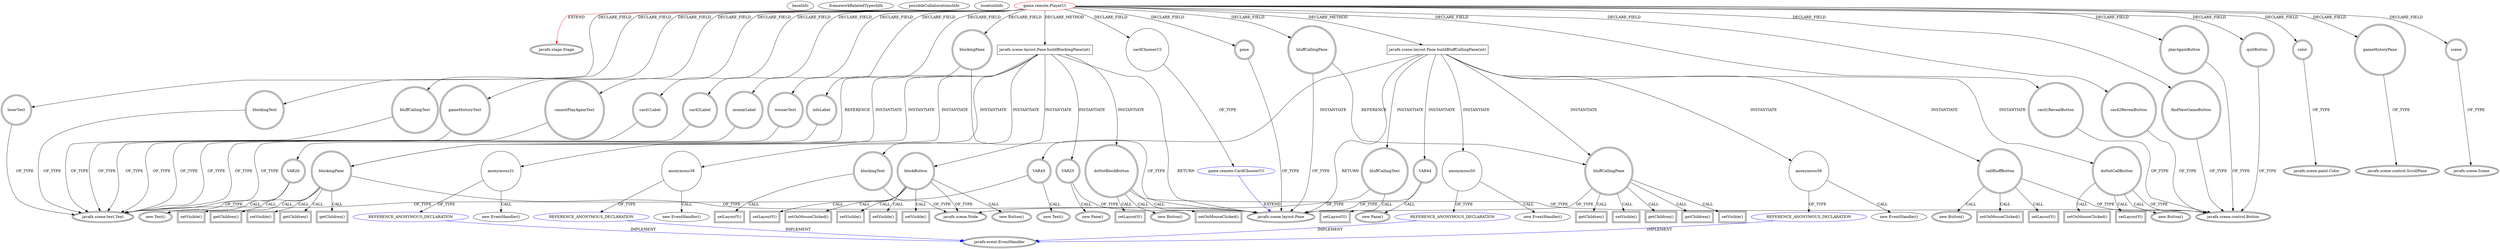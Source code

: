 digraph {
baseInfo[graphId=579,category="extension_graph",isAnonymous=false,possibleRelation=true]
frameworkRelatedTypesInfo[0="javafx.stage.Stage"]
possibleCollaborationsInfo[0="579~FIELD_DECLARATION-~javafx.stage.Stage ~javafx.scene.layout.Pane ~false~false",1="579~CLIENT_METHOD_DECLARATION-INSTANTIATION-~javafx.stage.Stage ~javafx.event.EventHandler ~false~true"]
locationInfo[projectName="JCake-CoupGameProgram",filePath="/JCake-CoupGameProgram/CoupGameProgram-master/src/game/remote/PlayerUi.java",contextSignature="PlayerUi",graphId="579"]
0[label="game.remote.PlayerUi",vertexType="ROOT_CLIENT_CLASS_DECLARATION",isFrameworkType=false,color=red]
1[label="javafx.stage.Stage",vertexType="FRAMEWORK_CLASS_TYPE",isFrameworkType=true,peripheries=2]
2[label="blockingPane",vertexType="FIELD_DECLARATION",isFrameworkType=true,peripheries=2,shape=circle]
3[label="javafx.scene.layout.Pane",vertexType="FRAMEWORK_CLASS_TYPE",isFrameworkType=true,peripheries=2]
4[label="blockingText",vertexType="FIELD_DECLARATION",isFrameworkType=true,peripheries=2,shape=circle]
5[label="javafx.scene.text.Text",vertexType="FRAMEWORK_CLASS_TYPE",isFrameworkType=true,peripheries=2]
6[label="bluffCallingPane",vertexType="FIELD_DECLARATION",isFrameworkType=true,peripheries=2,shape=circle]
8[label="bluffCallingText",vertexType="FIELD_DECLARATION",isFrameworkType=true,peripheries=2,shape=circle]
10[label="cannotPlayAgainText",vertexType="FIELD_DECLARATION",isFrameworkType=true,peripheries=2,shape=circle]
12[label="card1Label",vertexType="FIELD_DECLARATION",isFrameworkType=true,peripheries=2,shape=circle]
14[label="card1RevealButton",vertexType="FIELD_DECLARATION",isFrameworkType=true,peripheries=2,shape=circle]
15[label="javafx.scene.control.Button",vertexType="FRAMEWORK_CLASS_TYPE",isFrameworkType=true,peripheries=2]
16[label="card2Label",vertexType="FIELD_DECLARATION",isFrameworkType=true,peripheries=2,shape=circle]
18[label="card2RevealButton",vertexType="FIELD_DECLARATION",isFrameworkType=true,peripheries=2,shape=circle]
20[label="cardChooserUI",vertexType="FIELD_DECLARATION",isFrameworkType=false,shape=circle]
21[label="game.remote.CardChooserUI",vertexType="REFERENCE_CLIENT_CLASS_DECLARATION",isFrameworkType=false,color=blue]
23[label="color",vertexType="FIELD_DECLARATION",isFrameworkType=true,peripheries=2,shape=circle]
24[label="javafx.scene.paint.Color",vertexType="FRAMEWORK_CLASS_TYPE",isFrameworkType=true,peripheries=2]
25[label="findNewGameButton",vertexType="FIELD_DECLARATION",isFrameworkType=true,peripheries=2,shape=circle]
27[label="gameHistoryPane",vertexType="FIELD_DECLARATION",isFrameworkType=true,peripheries=2,shape=circle]
28[label="javafx.scene.control.ScrollPane",vertexType="FRAMEWORK_CLASS_TYPE",isFrameworkType=true,peripheries=2]
29[label="gameHistoryText",vertexType="FIELD_DECLARATION",isFrameworkType=true,peripheries=2,shape=circle]
31[label="infoLabel",vertexType="FIELD_DECLARATION",isFrameworkType=true,peripheries=2,shape=circle]
33[label="loserText",vertexType="FIELD_DECLARATION",isFrameworkType=true,peripheries=2,shape=circle]
35[label="moneyLabel",vertexType="FIELD_DECLARATION",isFrameworkType=true,peripheries=2,shape=circle]
37[label="pane",vertexType="FIELD_DECLARATION",isFrameworkType=true,peripheries=2,shape=circle]
39[label="playAgainButton",vertexType="FIELD_DECLARATION",isFrameworkType=true,peripheries=2,shape=circle]
41[label="quitButton",vertexType="FIELD_DECLARATION",isFrameworkType=true,peripheries=2,shape=circle]
43[label="scene",vertexType="FIELD_DECLARATION",isFrameworkType=true,peripheries=2,shape=circle]
44[label="javafx.scene.Scene",vertexType="FRAMEWORK_CLASS_TYPE",isFrameworkType=true,peripheries=2]
45[label="winnerText",vertexType="FIELD_DECLARATION",isFrameworkType=true,peripheries=2,shape=circle]
137[label="javafx.scene.layout.Pane buildBlockingPane(int)",vertexType="CLIENT_METHOD_DECLARATION",isFrameworkType=false,shape=box]
140[label="VAR25",vertexType="VARIABLE_EXPRESION",isFrameworkType=true,peripheries=2,shape=circle]
139[label="new Pane()",vertexType="CONSTRUCTOR_CALL",isFrameworkType=true,peripheries=2]
143[label="VAR26",vertexType="VARIABLE_EXPRESION",isFrameworkType=true,peripheries=2,shape=circle]
142[label="new Text()",vertexType="CONSTRUCTOR_CALL",isFrameworkType=true,peripheries=2]
145[label="blockingText",vertexType="VARIABLE_EXPRESION",isFrameworkType=true,peripheries=2,shape=circle]
147[label="javafx.scene.Node",vertexType="FRAMEWORK_CLASS_TYPE",isFrameworkType=true,peripheries=2]
146[label="setLayoutY()",vertexType="INSIDE_CALL",isFrameworkType=true,peripheries=2,shape=box]
148[label="blockingPane",vertexType="VARIABLE_EXPRESION",isFrameworkType=true,peripheries=2,shape=circle]
149[label="getChildren()",vertexType="INSIDE_CALL",isFrameworkType=true,peripheries=2,shape=box]
152[label="doNotBlockButton",vertexType="VARIABLE_EXPRESION",isFrameworkType=true,peripheries=2,shape=circle]
151[label="new Button()",vertexType="CONSTRUCTOR_CALL",isFrameworkType=true,peripheries=2]
155[label="setOnMouseClicked()",vertexType="INSIDE_CALL",isFrameworkType=true,peripheries=2,shape=box]
157[label="anonymous31",vertexType="VARIABLE_EXPRESION",isFrameworkType=false,shape=circle]
158[label="REFERENCE_ANONYMOUS_DECLARATION",vertexType="REFERENCE_ANONYMOUS_DECLARATION",isFrameworkType=false,color=blue]
159[label="javafx.event.EventHandler",vertexType="FRAMEWORK_INTERFACE_TYPE",isFrameworkType=true,peripheries=2]
156[label="new EventHandler()",vertexType="CONSTRUCTOR_CALL",isFrameworkType=false]
160[label="blockButton",vertexType="VARIABLE_EXPRESION",isFrameworkType=true,peripheries=2,shape=circle]
161[label="setVisible()",vertexType="INSIDE_CALL",isFrameworkType=true,peripheries=2,shape=box]
164[label="setVisible()",vertexType="INSIDE_CALL",isFrameworkType=true,peripheries=2,shape=box]
166[label="setLayoutY()",vertexType="INSIDE_CALL",isFrameworkType=true,peripheries=2,shape=box]
168[label="getChildren()",vertexType="INSIDE_CALL",isFrameworkType=true,peripheries=2,shape=box]
169[label="new Button()",vertexType="CONSTRUCTOR_CALL",isFrameworkType=true,peripheries=2]
172[label="setOnMouseClicked()",vertexType="INSIDE_CALL",isFrameworkType=true,peripheries=2,shape=box]
174[label="anonymous38",vertexType="VARIABLE_EXPRESION",isFrameworkType=false,shape=circle]
175[label="REFERENCE_ANONYMOUS_DECLARATION",vertexType="REFERENCE_ANONYMOUS_DECLARATION",isFrameworkType=false,color=blue]
173[label="new EventHandler()",vertexType="CONSTRUCTOR_CALL",isFrameworkType=false]
178[label="setVisible()",vertexType="INSIDE_CALL",isFrameworkType=true,peripheries=2,shape=box]
180[label="setVisible()",vertexType="INSIDE_CALL",isFrameworkType=true,peripheries=2,shape=box]
182[label="setLayoutY()",vertexType="INSIDE_CALL",isFrameworkType=true,peripheries=2,shape=box]
184[label="setVisible()",vertexType="INSIDE_CALL",isFrameworkType=true,peripheries=2,shape=box]
186[label="getChildren()",vertexType="INSIDE_CALL",isFrameworkType=true,peripheries=2,shape=box]
188[label="javafx.scene.layout.Pane buildBluffCallingPane(int)",vertexType="CLIENT_METHOD_DECLARATION",isFrameworkType=false,shape=box]
191[label="VAR44",vertexType="VARIABLE_EXPRESION",isFrameworkType=true,peripheries=2,shape=circle]
190[label="new Pane()",vertexType="CONSTRUCTOR_CALL",isFrameworkType=true,peripheries=2]
194[label="VAR45",vertexType="VARIABLE_EXPRESION",isFrameworkType=true,peripheries=2,shape=circle]
193[label="new Text()",vertexType="CONSTRUCTOR_CALL",isFrameworkType=true,peripheries=2]
196[label="bluffCallingText",vertexType="VARIABLE_EXPRESION",isFrameworkType=true,peripheries=2,shape=circle]
197[label="setLayoutY()",vertexType="INSIDE_CALL",isFrameworkType=true,peripheries=2,shape=box]
199[label="bluffCallingPane",vertexType="VARIABLE_EXPRESION",isFrameworkType=true,peripheries=2,shape=circle]
200[label="getChildren()",vertexType="INSIDE_CALL",isFrameworkType=true,peripheries=2,shape=box]
203[label="callBluffButton",vertexType="VARIABLE_EXPRESION",isFrameworkType=true,peripheries=2,shape=circle]
202[label="new Button()",vertexType="CONSTRUCTOR_CALL",isFrameworkType=true,peripheries=2]
206[label="setOnMouseClicked()",vertexType="INSIDE_CALL",isFrameworkType=true,peripheries=2,shape=box]
208[label="anonymous50",vertexType="VARIABLE_EXPRESION",isFrameworkType=false,shape=circle]
209[label="REFERENCE_ANONYMOUS_DECLARATION",vertexType="REFERENCE_ANONYMOUS_DECLARATION",isFrameworkType=false,color=blue]
207[label="new EventHandler()",vertexType="CONSTRUCTOR_CALL",isFrameworkType=false]
212[label="setVisible()",vertexType="INSIDE_CALL",isFrameworkType=true,peripheries=2,shape=box]
214[label="setLayoutY()",vertexType="INSIDE_CALL",isFrameworkType=true,peripheries=2,shape=box]
216[label="getChildren()",vertexType="INSIDE_CALL",isFrameworkType=true,peripheries=2,shape=box]
218[label="doNotCallButton",vertexType="VARIABLE_EXPRESION",isFrameworkType=true,peripheries=2,shape=circle]
217[label="new Button()",vertexType="CONSTRUCTOR_CALL",isFrameworkType=true,peripheries=2]
221[label="setOnMouseClicked()",vertexType="INSIDE_CALL",isFrameworkType=true,peripheries=2,shape=box]
223[label="anonymous56",vertexType="VARIABLE_EXPRESION",isFrameworkType=false,shape=circle]
224[label="REFERENCE_ANONYMOUS_DECLARATION",vertexType="REFERENCE_ANONYMOUS_DECLARATION",isFrameworkType=false,color=blue]
222[label="new EventHandler()",vertexType="CONSTRUCTOR_CALL",isFrameworkType=false]
227[label="setVisible()",vertexType="INSIDE_CALL",isFrameworkType=true,peripheries=2,shape=box]
229[label="setLayoutY()",vertexType="INSIDE_CALL",isFrameworkType=true,peripheries=2,shape=box]
231[label="getChildren()",vertexType="INSIDE_CALL",isFrameworkType=true,peripheries=2,shape=box]
0->1[label="EXTEND",color=red]
0->2[label="DECLARE_FIELD"]
2->3[label="OF_TYPE"]
0->4[label="DECLARE_FIELD"]
4->5[label="OF_TYPE"]
0->6[label="DECLARE_FIELD"]
6->3[label="OF_TYPE"]
0->8[label="DECLARE_FIELD"]
8->5[label="OF_TYPE"]
0->10[label="DECLARE_FIELD"]
10->5[label="OF_TYPE"]
0->12[label="DECLARE_FIELD"]
12->5[label="OF_TYPE"]
0->14[label="DECLARE_FIELD"]
14->15[label="OF_TYPE"]
0->16[label="DECLARE_FIELD"]
16->5[label="OF_TYPE"]
0->18[label="DECLARE_FIELD"]
18->15[label="OF_TYPE"]
0->20[label="DECLARE_FIELD"]
21->3[label="EXTEND",color=blue]
20->21[label="OF_TYPE"]
0->23[label="DECLARE_FIELD"]
23->24[label="OF_TYPE"]
0->25[label="DECLARE_FIELD"]
25->15[label="OF_TYPE"]
0->27[label="DECLARE_FIELD"]
27->28[label="OF_TYPE"]
0->29[label="DECLARE_FIELD"]
29->5[label="OF_TYPE"]
0->31[label="DECLARE_FIELD"]
31->5[label="OF_TYPE"]
0->33[label="DECLARE_FIELD"]
33->5[label="OF_TYPE"]
0->35[label="DECLARE_FIELD"]
35->5[label="OF_TYPE"]
0->37[label="DECLARE_FIELD"]
37->3[label="OF_TYPE"]
0->39[label="DECLARE_FIELD"]
39->15[label="OF_TYPE"]
0->41[label="DECLARE_FIELD"]
41->15[label="OF_TYPE"]
0->43[label="DECLARE_FIELD"]
43->44[label="OF_TYPE"]
0->45[label="DECLARE_FIELD"]
45->5[label="OF_TYPE"]
0->137[label="DECLARE_METHOD"]
137->3[label="RETURN"]
137->140[label="INSTANTIATE"]
140->3[label="OF_TYPE"]
140->139[label="CALL"]
137->143[label="INSTANTIATE"]
143->5[label="OF_TYPE"]
143->142[label="CALL"]
137->145[label="INSTANTIATE"]
145->147[label="OF_TYPE"]
145->146[label="CALL"]
137->148[label="INSTANTIATE"]
2->148[label="REFERENCE"]
148->3[label="OF_TYPE"]
148->149[label="CALL"]
137->152[label="INSTANTIATE"]
152->15[label="OF_TYPE"]
152->151[label="CALL"]
152->155[label="CALL"]
137->157[label="INSTANTIATE"]
158->159[label="IMPLEMENT",color=blue]
157->158[label="OF_TYPE"]
157->156[label="CALL"]
137->160[label="INSTANTIATE"]
160->147[label="OF_TYPE"]
160->161[label="CALL"]
148->164[label="CALL"]
152->166[label="CALL"]
148->168[label="CALL"]
160->169[label="CALL"]
160->172[label="CALL"]
137->174[label="INSTANTIATE"]
175->159[label="IMPLEMENT",color=blue]
174->175[label="OF_TYPE"]
174->173[label="CALL"]
160->178[label="CALL"]
148->180[label="CALL"]
160->182[label="CALL"]
160->184[label="CALL"]
148->186[label="CALL"]
0->188[label="DECLARE_METHOD"]
188->3[label="RETURN"]
188->191[label="INSTANTIATE"]
191->3[label="OF_TYPE"]
191->190[label="CALL"]
188->194[label="INSTANTIATE"]
194->5[label="OF_TYPE"]
194->193[label="CALL"]
188->196[label="INSTANTIATE"]
196->147[label="OF_TYPE"]
196->197[label="CALL"]
188->199[label="INSTANTIATE"]
6->199[label="REFERENCE"]
199->3[label="OF_TYPE"]
199->200[label="CALL"]
188->203[label="INSTANTIATE"]
203->15[label="OF_TYPE"]
203->202[label="CALL"]
203->206[label="CALL"]
188->208[label="INSTANTIATE"]
209->159[label="IMPLEMENT",color=blue]
208->209[label="OF_TYPE"]
208->207[label="CALL"]
199->212[label="CALL"]
203->214[label="CALL"]
199->216[label="CALL"]
188->218[label="INSTANTIATE"]
218->15[label="OF_TYPE"]
218->217[label="CALL"]
218->221[label="CALL"]
188->223[label="INSTANTIATE"]
224->159[label="IMPLEMENT",color=blue]
223->224[label="OF_TYPE"]
223->222[label="CALL"]
199->227[label="CALL"]
218->229[label="CALL"]
199->231[label="CALL"]
}
